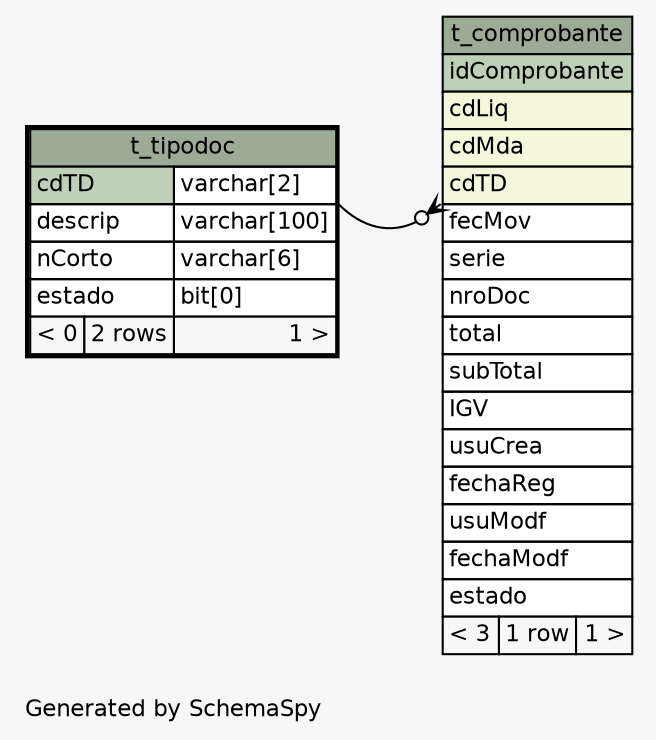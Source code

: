 // dot null on Windows 7 6.1
// SchemaSpy rev 590
digraph "oneDegreeRelationshipsDiagram" {
  graph [
    rankdir="RL"
    bgcolor="#f7f7f7"
    label="\nGenerated by SchemaSpy"
    labeljust="l"
    nodesep="0.18"
    ranksep="0.46"
    fontname="Helvetica"
    fontsize="11"
  ];
  node [
    fontname="Helvetica"
    fontsize="11"
    shape="plaintext"
  ];
  edge [
    arrowsize="0.8"
  ];
  "t_comprobante":"cdTD":sw -> "t_tipodoc":"cdTD.type":se [arrowhead=none dir=back arrowtail=crowodot];
  "t_comprobante" [
    label=<
    <TABLE BORDER="0" CELLBORDER="1" CELLSPACING="0" BGCOLOR="#ffffff">
      <TR><TD COLSPAN="3" BGCOLOR="#9bab96" ALIGN="CENTER">t_comprobante</TD></TR>
      <TR><TD PORT="idComprobante" COLSPAN="3" BGCOLOR="#bed1b8" ALIGN="LEFT">idComprobante</TD></TR>
      <TR><TD PORT="cdLiq" COLSPAN="3" BGCOLOR="#f4f7da" ALIGN="LEFT">cdLiq</TD></TR>
      <TR><TD PORT="cdMda" COLSPAN="3" BGCOLOR="#f4f7da" ALIGN="LEFT">cdMda</TD></TR>
      <TR><TD PORT="cdTD" COLSPAN="3" BGCOLOR="#f4f7da" ALIGN="LEFT">cdTD</TD></TR>
      <TR><TD PORT="fecMov" COLSPAN="3" ALIGN="LEFT">fecMov</TD></TR>
      <TR><TD PORT="serie" COLSPAN="3" ALIGN="LEFT">serie</TD></TR>
      <TR><TD PORT="nroDoc" COLSPAN="3" ALIGN="LEFT">nroDoc</TD></TR>
      <TR><TD PORT="total" COLSPAN="3" ALIGN="LEFT">total</TD></TR>
      <TR><TD PORT="subTotal" COLSPAN="3" ALIGN="LEFT">subTotal</TD></TR>
      <TR><TD PORT="IGV" COLSPAN="3" ALIGN="LEFT">IGV</TD></TR>
      <TR><TD PORT="usuCrea" COLSPAN="3" ALIGN="LEFT">usuCrea</TD></TR>
      <TR><TD PORT="fechaReg" COLSPAN="3" ALIGN="LEFT">fechaReg</TD></TR>
      <TR><TD PORT="usuModf" COLSPAN="3" ALIGN="LEFT">usuModf</TD></TR>
      <TR><TD PORT="fechaModf" COLSPAN="3" ALIGN="LEFT">fechaModf</TD></TR>
      <TR><TD PORT="estado" COLSPAN="3" ALIGN="LEFT">estado</TD></TR>
      <TR><TD ALIGN="LEFT" BGCOLOR="#f7f7f7">&lt; 3</TD><TD ALIGN="RIGHT" BGCOLOR="#f7f7f7">1 row</TD><TD ALIGN="RIGHT" BGCOLOR="#f7f7f7">1 &gt;</TD></TR>
    </TABLE>>
    URL="t_comprobante.html"
    tooltip="t_comprobante"
  ];
  "t_tipodoc" [
    label=<
    <TABLE BORDER="2" CELLBORDER="1" CELLSPACING="0" BGCOLOR="#ffffff">
      <TR><TD COLSPAN="3" BGCOLOR="#9bab96" ALIGN="CENTER">t_tipodoc</TD></TR>
      <TR><TD PORT="cdTD" COLSPAN="2" BGCOLOR="#bed1b8" ALIGN="LEFT">cdTD</TD><TD PORT="cdTD.type" ALIGN="LEFT">varchar[2]</TD></TR>
      <TR><TD PORT="descrip" COLSPAN="2" ALIGN="LEFT">descrip</TD><TD PORT="descrip.type" ALIGN="LEFT">varchar[100]</TD></TR>
      <TR><TD PORT="nCorto" COLSPAN="2" ALIGN="LEFT">nCorto</TD><TD PORT="nCorto.type" ALIGN="LEFT">varchar[6]</TD></TR>
      <TR><TD PORT="estado" COLSPAN="2" ALIGN="LEFT">estado</TD><TD PORT="estado.type" ALIGN="LEFT">bit[0]</TD></TR>
      <TR><TD ALIGN="LEFT" BGCOLOR="#f7f7f7">&lt; 0</TD><TD ALIGN="RIGHT" BGCOLOR="#f7f7f7">2 rows</TD><TD ALIGN="RIGHT" BGCOLOR="#f7f7f7">1 &gt;</TD></TR>
    </TABLE>>
    URL="t_tipodoc.html"
    tooltip="t_tipodoc"
  ];
}
